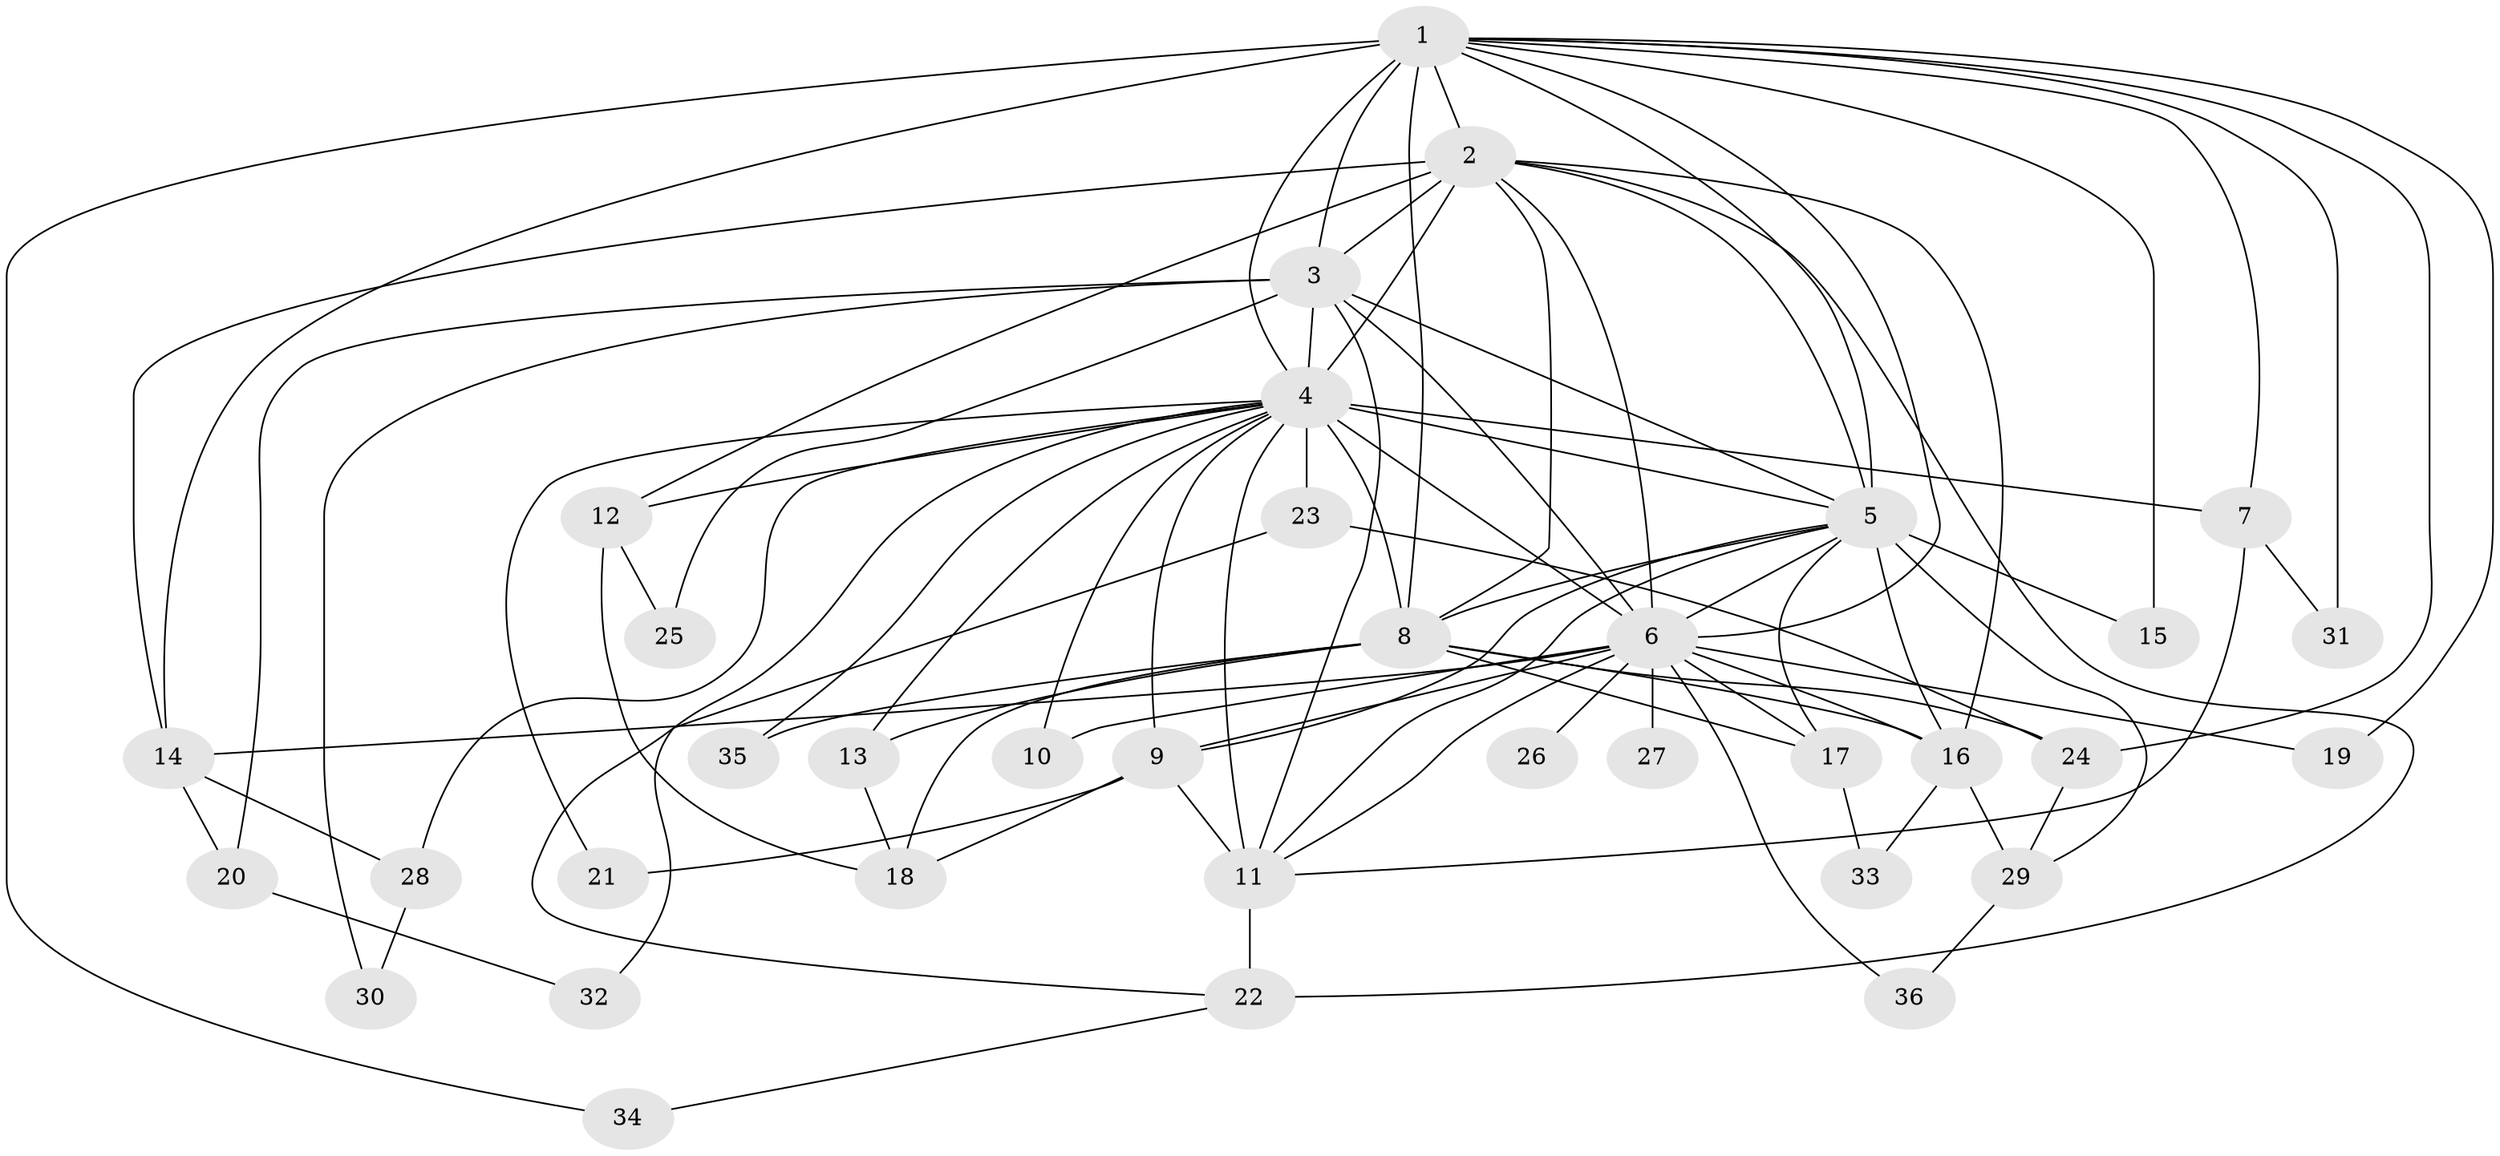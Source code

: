 // original degree distribution, {18: 0.014084507042253521, 14: 0.028169014084507043, 15: 0.014084507042253521, 13: 0.028169014084507043, 16: 0.028169014084507043, 19: 0.014084507042253521, 26: 0.014084507042253521, 5: 0.04225352112676056, 8: 0.014084507042253521, 4: 0.14084507042253522, 2: 0.4788732394366197, 3: 0.18309859154929578}
// Generated by graph-tools (version 1.1) at 2025/35/03/09/25 02:35:15]
// undirected, 36 vertices, 88 edges
graph export_dot {
graph [start="1"]
  node [color=gray90,style=filled];
  1;
  2;
  3;
  4;
  5;
  6;
  7;
  8;
  9;
  10;
  11;
  12;
  13;
  14;
  15;
  16;
  17;
  18;
  19;
  20;
  21;
  22;
  23;
  24;
  25;
  26;
  27;
  28;
  29;
  30;
  31;
  32;
  33;
  34;
  35;
  36;
  1 -- 2 [weight=2.0];
  1 -- 3 [weight=3.0];
  1 -- 4 [weight=3.0];
  1 -- 5 [weight=1.0];
  1 -- 6 [weight=1.0];
  1 -- 7 [weight=1.0];
  1 -- 8 [weight=1.0];
  1 -- 14 [weight=1.0];
  1 -- 15 [weight=1.0];
  1 -- 19 [weight=1.0];
  1 -- 24 [weight=1.0];
  1 -- 31 [weight=1.0];
  1 -- 34 [weight=1.0];
  2 -- 3 [weight=4.0];
  2 -- 4 [weight=6.0];
  2 -- 5 [weight=3.0];
  2 -- 6 [weight=2.0];
  2 -- 8 [weight=1.0];
  2 -- 12 [weight=1.0];
  2 -- 14 [weight=3.0];
  2 -- 16 [weight=1.0];
  2 -- 22 [weight=1.0];
  3 -- 4 [weight=9.0];
  3 -- 5 [weight=2.0];
  3 -- 6 [weight=2.0];
  3 -- 11 [weight=1.0];
  3 -- 20 [weight=1.0];
  3 -- 25 [weight=1.0];
  3 -- 30 [weight=1.0];
  4 -- 5 [weight=3.0];
  4 -- 6 [weight=5.0];
  4 -- 7 [weight=1.0];
  4 -- 8 [weight=1.0];
  4 -- 9 [weight=1.0];
  4 -- 10 [weight=2.0];
  4 -- 11 [weight=7.0];
  4 -- 12 [weight=1.0];
  4 -- 13 [weight=1.0];
  4 -- 21 [weight=1.0];
  4 -- 22 [weight=1.0];
  4 -- 23 [weight=2.0];
  4 -- 28 [weight=1.0];
  4 -- 35 [weight=1.0];
  5 -- 6 [weight=2.0];
  5 -- 8 [weight=1.0];
  5 -- 9 [weight=1.0];
  5 -- 11 [weight=1.0];
  5 -- 15 [weight=1.0];
  5 -- 16 [weight=1.0];
  5 -- 17 [weight=1.0];
  5 -- 29 [weight=1.0];
  6 -- 9 [weight=1.0];
  6 -- 10 [weight=2.0];
  6 -- 11 [weight=1.0];
  6 -- 14 [weight=2.0];
  6 -- 16 [weight=2.0];
  6 -- 17 [weight=1.0];
  6 -- 19 [weight=1.0];
  6 -- 26 [weight=1.0];
  6 -- 27 [weight=1.0];
  6 -- 36 [weight=1.0];
  7 -- 11 [weight=2.0];
  7 -- 31 [weight=1.0];
  8 -- 13 [weight=1.0];
  8 -- 16 [weight=1.0];
  8 -- 17 [weight=1.0];
  8 -- 18 [weight=1.0];
  8 -- 24 [weight=2.0];
  8 -- 35 [weight=1.0];
  9 -- 11 [weight=1.0];
  9 -- 18 [weight=1.0];
  9 -- 21 [weight=1.0];
  11 -- 22 [weight=2.0];
  12 -- 18 [weight=1.0];
  12 -- 25 [weight=1.0];
  13 -- 18 [weight=1.0];
  14 -- 20 [weight=1.0];
  14 -- 28 [weight=1.0];
  16 -- 29 [weight=1.0];
  16 -- 33 [weight=1.0];
  17 -- 33 [weight=1.0];
  20 -- 32 [weight=1.0];
  22 -- 34 [weight=1.0];
  23 -- 24 [weight=1.0];
  23 -- 32 [weight=1.0];
  24 -- 29 [weight=1.0];
  28 -- 30 [weight=1.0];
  29 -- 36 [weight=1.0];
}
